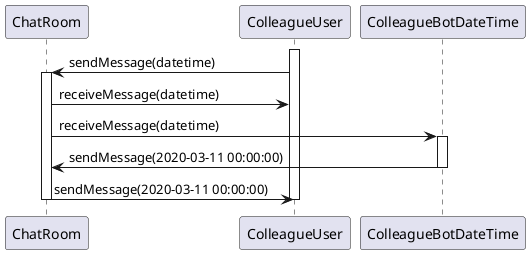 @startuml

participant ChatRoom
participant ColleagueUser
participant ColleagueBotDateTime

activate ColleagueUser
ColleagueUser -> ChatRoom : sendMessage(datetime)
activate ChatRoom

ChatRoom -> ColleagueUser : receiveMessage(datetime)
ChatRoom -> ColleagueBotDateTime : receiveMessage(datetime)
activate ColleagueBotDateTime

ColleagueBotDateTime -> ChatRoom : sendMessage(2020-03-11 00:00:00)
deactivate ColleagueBotDateTime

ChatRoom -> ColleagueUser : sendMessage(2020-03-11 00:00:00)
deactivate ChatRoom

deactivate ColleagueUser

@enduml